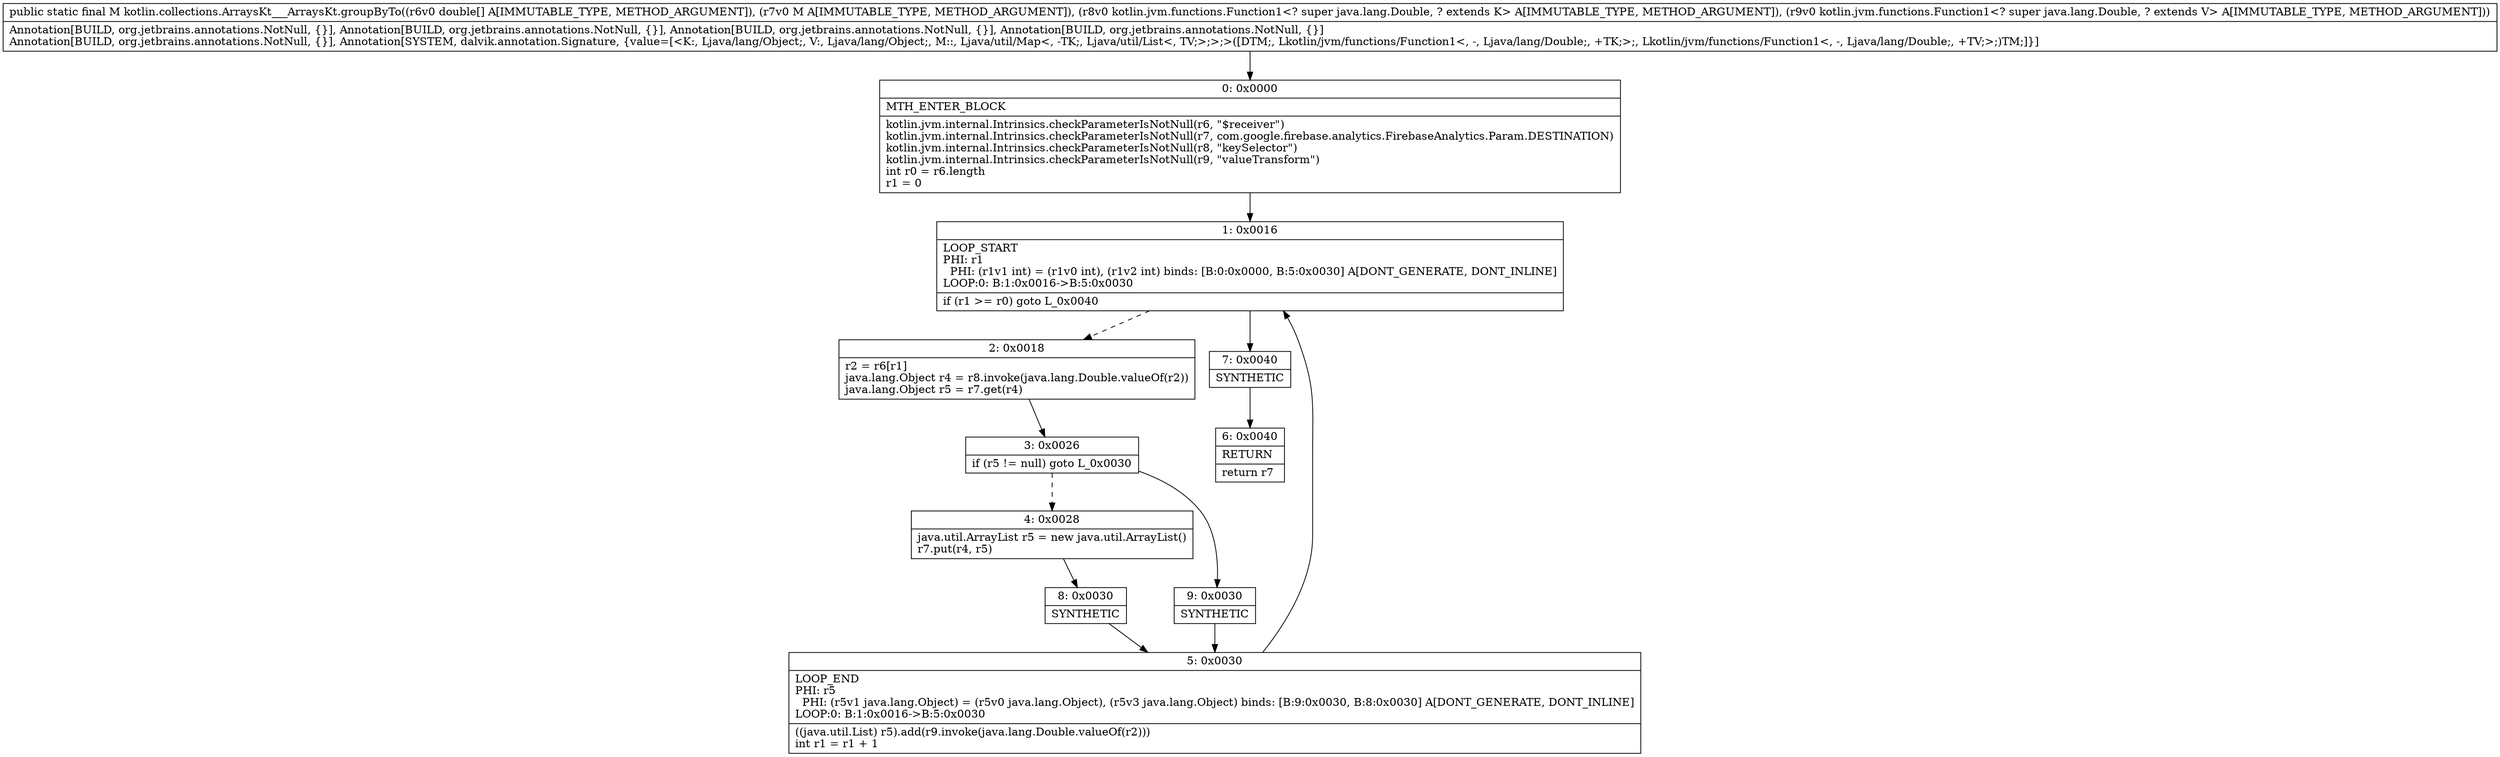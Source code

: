 digraph "CFG forkotlin.collections.ArraysKt___ArraysKt.groupByTo([DLjava\/util\/Map;Lkotlin\/jvm\/functions\/Function1;Lkotlin\/jvm\/functions\/Function1;)Ljava\/util\/Map;" {
Node_0 [shape=record,label="{0\:\ 0x0000|MTH_ENTER_BLOCK\l|kotlin.jvm.internal.Intrinsics.checkParameterIsNotNull(r6, \"$receiver\")\lkotlin.jvm.internal.Intrinsics.checkParameterIsNotNull(r7, com.google.firebase.analytics.FirebaseAnalytics.Param.DESTINATION)\lkotlin.jvm.internal.Intrinsics.checkParameterIsNotNull(r8, \"keySelector\")\lkotlin.jvm.internal.Intrinsics.checkParameterIsNotNull(r9, \"valueTransform\")\lint r0 = r6.length\lr1 = 0\l}"];
Node_1 [shape=record,label="{1\:\ 0x0016|LOOP_START\lPHI: r1 \l  PHI: (r1v1 int) = (r1v0 int), (r1v2 int) binds: [B:0:0x0000, B:5:0x0030] A[DONT_GENERATE, DONT_INLINE]\lLOOP:0: B:1:0x0016\-\>B:5:0x0030\l|if (r1 \>= r0) goto L_0x0040\l}"];
Node_2 [shape=record,label="{2\:\ 0x0018|r2 = r6[r1]\ljava.lang.Object r4 = r8.invoke(java.lang.Double.valueOf(r2))\ljava.lang.Object r5 = r7.get(r4)\l}"];
Node_3 [shape=record,label="{3\:\ 0x0026|if (r5 != null) goto L_0x0030\l}"];
Node_4 [shape=record,label="{4\:\ 0x0028|java.util.ArrayList r5 = new java.util.ArrayList()\lr7.put(r4, r5)\l}"];
Node_5 [shape=record,label="{5\:\ 0x0030|LOOP_END\lPHI: r5 \l  PHI: (r5v1 java.lang.Object) = (r5v0 java.lang.Object), (r5v3 java.lang.Object) binds: [B:9:0x0030, B:8:0x0030] A[DONT_GENERATE, DONT_INLINE]\lLOOP:0: B:1:0x0016\-\>B:5:0x0030\l|((java.util.List) r5).add(r9.invoke(java.lang.Double.valueOf(r2)))\lint r1 = r1 + 1\l}"];
Node_6 [shape=record,label="{6\:\ 0x0040|RETURN\l|return r7\l}"];
Node_7 [shape=record,label="{7\:\ 0x0040|SYNTHETIC\l}"];
Node_8 [shape=record,label="{8\:\ 0x0030|SYNTHETIC\l}"];
Node_9 [shape=record,label="{9\:\ 0x0030|SYNTHETIC\l}"];
MethodNode[shape=record,label="{public static final M kotlin.collections.ArraysKt___ArraysKt.groupByTo((r6v0 double[] A[IMMUTABLE_TYPE, METHOD_ARGUMENT]), (r7v0 M A[IMMUTABLE_TYPE, METHOD_ARGUMENT]), (r8v0 kotlin.jvm.functions.Function1\<? super java.lang.Double, ? extends K\> A[IMMUTABLE_TYPE, METHOD_ARGUMENT]), (r9v0 kotlin.jvm.functions.Function1\<? super java.lang.Double, ? extends V\> A[IMMUTABLE_TYPE, METHOD_ARGUMENT]))  | Annotation[BUILD, org.jetbrains.annotations.NotNull, \{\}], Annotation[BUILD, org.jetbrains.annotations.NotNull, \{\}], Annotation[BUILD, org.jetbrains.annotations.NotNull, \{\}], Annotation[BUILD, org.jetbrains.annotations.NotNull, \{\}]\lAnnotation[BUILD, org.jetbrains.annotations.NotNull, \{\}], Annotation[SYSTEM, dalvik.annotation.Signature, \{value=[\<K:, Ljava\/lang\/Object;, V:, Ljava\/lang\/Object;, M::, Ljava\/util\/Map\<, \-TK;, Ljava\/util\/List\<, TV;\>;\>;\>([DTM;, Lkotlin\/jvm\/functions\/Function1\<, \-, Ljava\/lang\/Double;, +TK;\>;, Lkotlin\/jvm\/functions\/Function1\<, \-, Ljava\/lang\/Double;, +TV;\>;)TM;]\}]\l}"];
MethodNode -> Node_0;
Node_0 -> Node_1;
Node_1 -> Node_2[style=dashed];
Node_1 -> Node_7;
Node_2 -> Node_3;
Node_3 -> Node_4[style=dashed];
Node_3 -> Node_9;
Node_4 -> Node_8;
Node_5 -> Node_1;
Node_7 -> Node_6;
Node_8 -> Node_5;
Node_9 -> Node_5;
}

